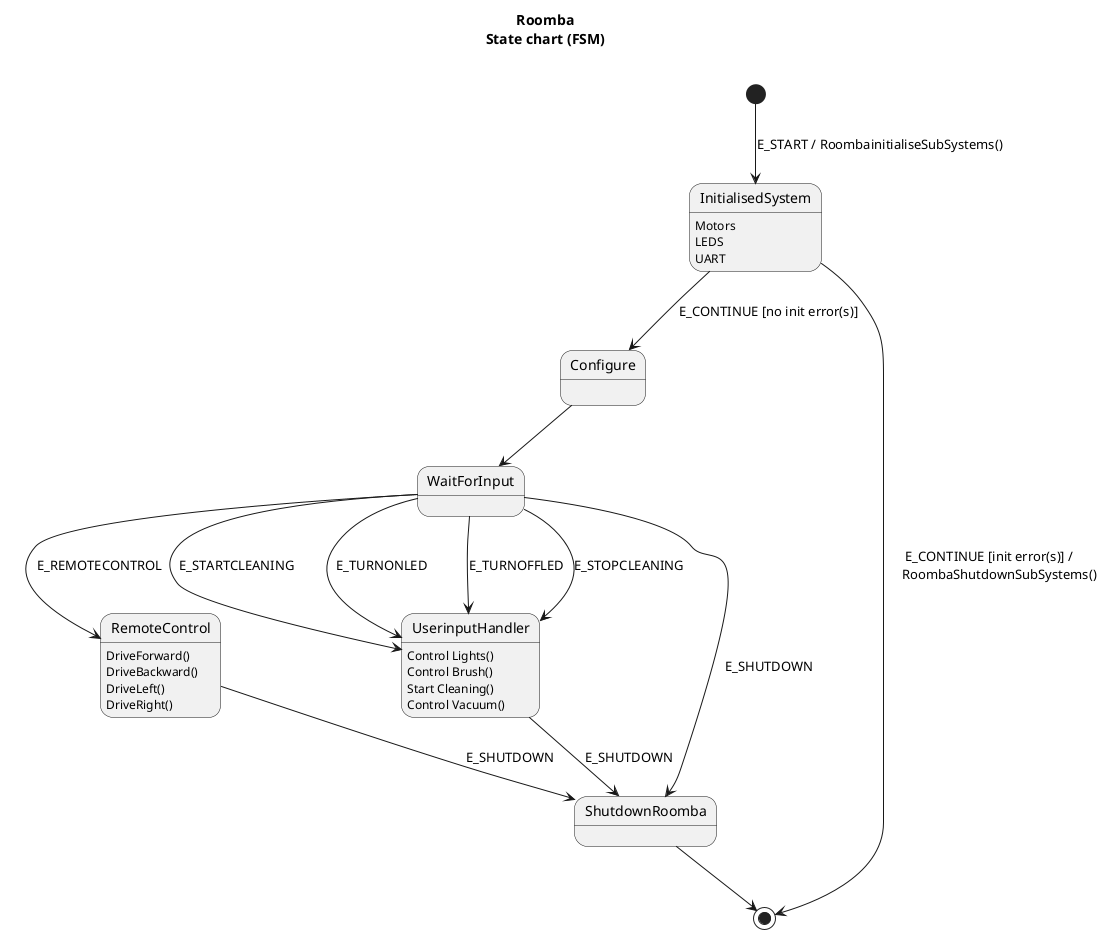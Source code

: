 @startuml Roomba


title Roomba\nState chart (FSM)\n

[*] --> InitialisedSystem : E_START / RoombainitialiseSubSystems()
InitialisedSystem : Motors
InitialisedSystem : LEDS
InitialisedSystem : UART

InitialisedSystem --> Configure : E_CONTINUE [no init error(s)]
InitialisedSystem --> [*] : E_CONTINUE [init error(s)] / \n     RoombaShutdownSubSystems()

Configure : 
Configure --> WaitForInput 

WaitForInput --> RemoteControl    : E_REMOTECONTROL
WaitForInput --> UserinputHandler : E_STARTCLEANING
WaitForInput --> UserinputHandler : E_TURNONLED
WaitForInput --> UserinputHandler : E_TURNOFFLED
WaitForInput --> UserinputHandler : E_STOPCLEANING
WaitForInput --> ShutdownRoomba   : E_SHUTDOWN

RemoteControl : DriveForward()
RemoteControl : DriveBackward()
RemoteControl : DriveLeft() 
RemoteControl : DriveRight()
RemoteControl --> ShutdownRoomba   : E_SHUTDOWN

UserinputHandler : Control Lights()
UserinputHandler : Control Brush()
UserinputHandler : Start Cleaning()
UserinputHandler : Control Vacuum()

UserinputHandler --> ShutdownRoomba : E_SHUTDOWN

ShutdownRoomba -->  [*]

@enduml